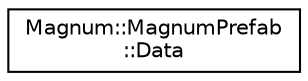 digraph "圖形化之類別階層"
{
  edge [fontname="Helvetica",fontsize="10",labelfontname="Helvetica",labelfontsize="10"];
  node [fontname="Helvetica",fontsize="10",shape=record];
  rankdir="LR";
  Node1 [label="Magnum::MagnumPrefab\l::Data",height=0.2,width=0.4,color="black", fillcolor="white", style="filled",URL="$class_magnum_1_1_magnum_prefab_1_1_data.html"];
}
